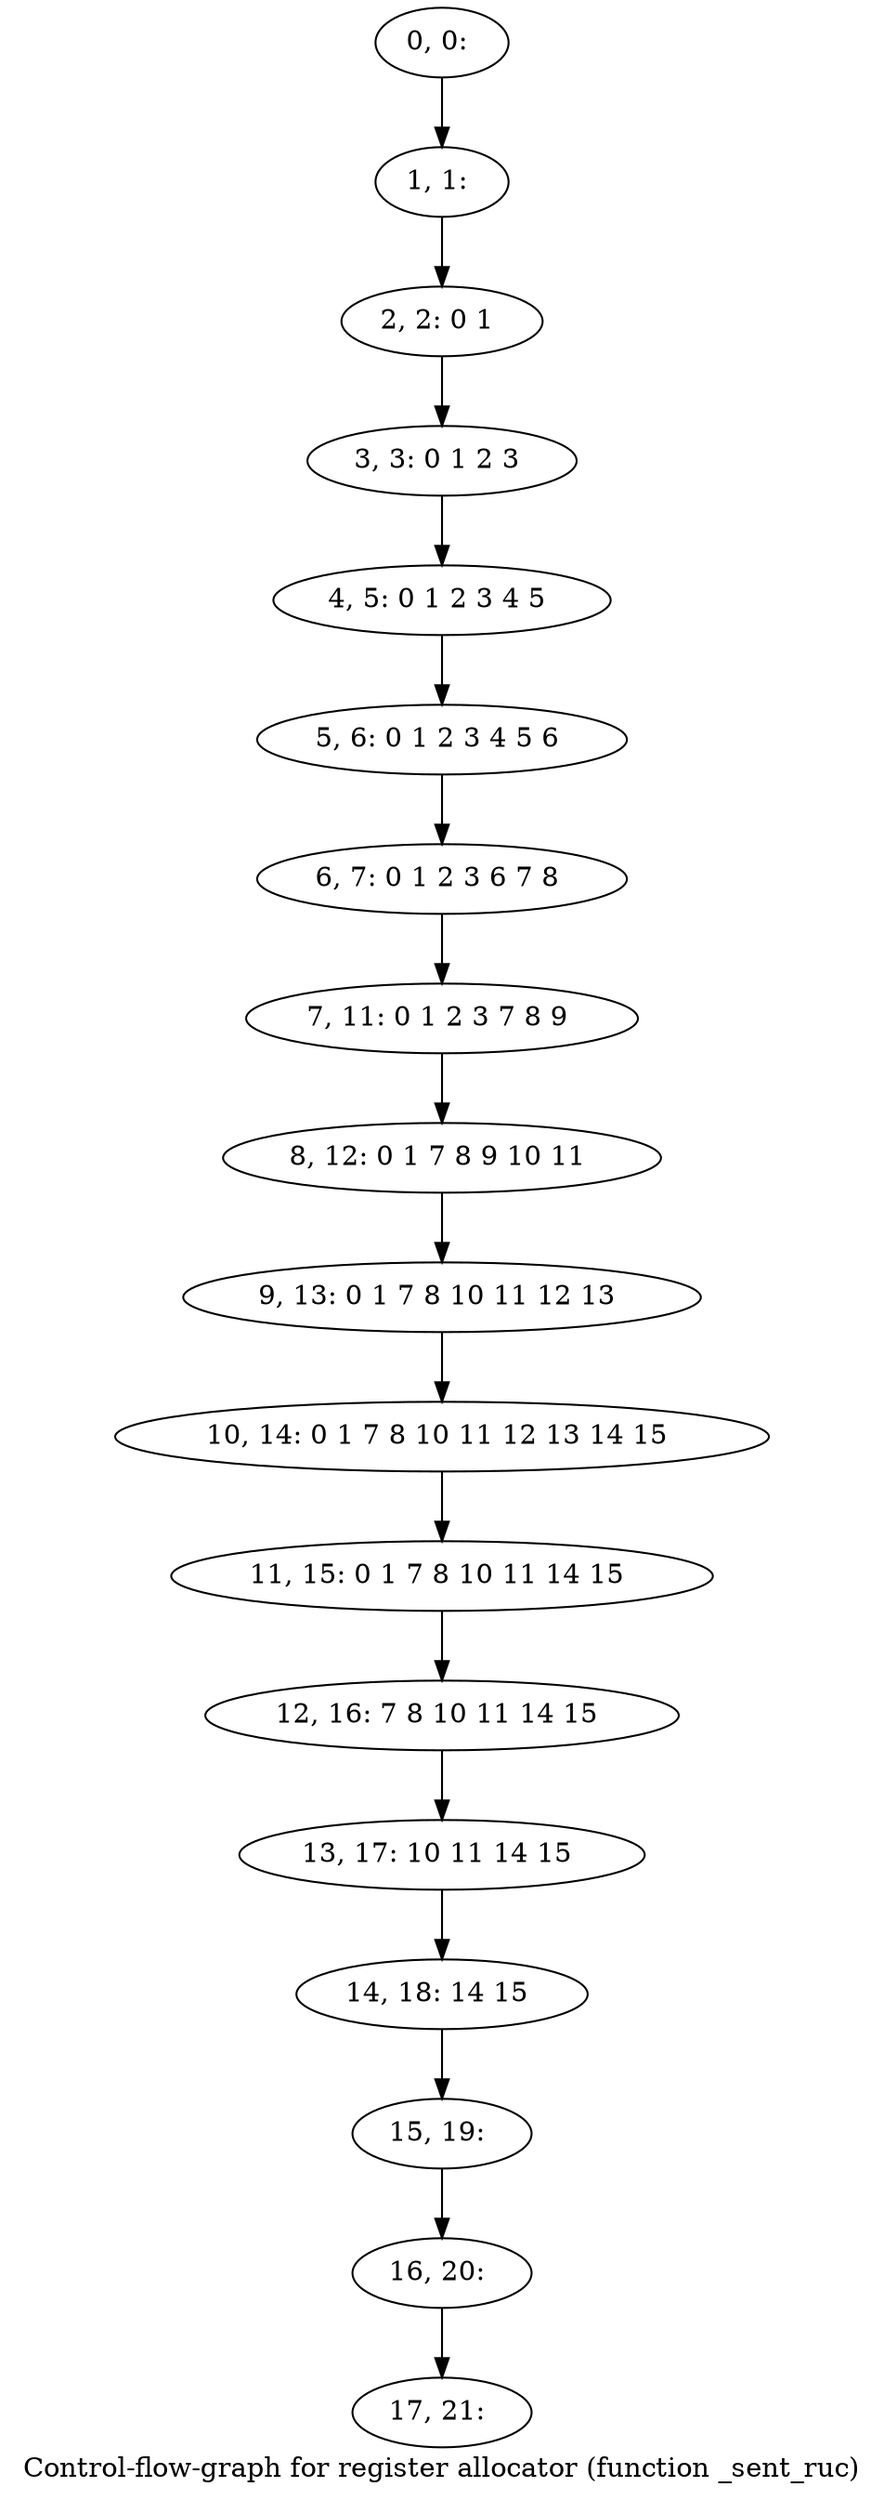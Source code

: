 digraph G {
graph [label="Control-flow-graph for register allocator (function _sent_ruc)"]
0[label="0, 0: "];
1[label="1, 1: "];
2[label="2, 2: 0 1 "];
3[label="3, 3: 0 1 2 3 "];
4[label="4, 5: 0 1 2 3 4 5 "];
5[label="5, 6: 0 1 2 3 4 5 6 "];
6[label="6, 7: 0 1 2 3 6 7 8 "];
7[label="7, 11: 0 1 2 3 7 8 9 "];
8[label="8, 12: 0 1 7 8 9 10 11 "];
9[label="9, 13: 0 1 7 8 10 11 12 13 "];
10[label="10, 14: 0 1 7 8 10 11 12 13 14 15 "];
11[label="11, 15: 0 1 7 8 10 11 14 15 "];
12[label="12, 16: 7 8 10 11 14 15 "];
13[label="13, 17: 10 11 14 15 "];
14[label="14, 18: 14 15 "];
15[label="15, 19: "];
16[label="16, 20: "];
17[label="17, 21: "];
0->1 ;
1->2 ;
2->3 ;
3->4 ;
4->5 ;
5->6 ;
6->7 ;
7->8 ;
8->9 ;
9->10 ;
10->11 ;
11->12 ;
12->13 ;
13->14 ;
14->15 ;
15->16 ;
16->17 ;
}
